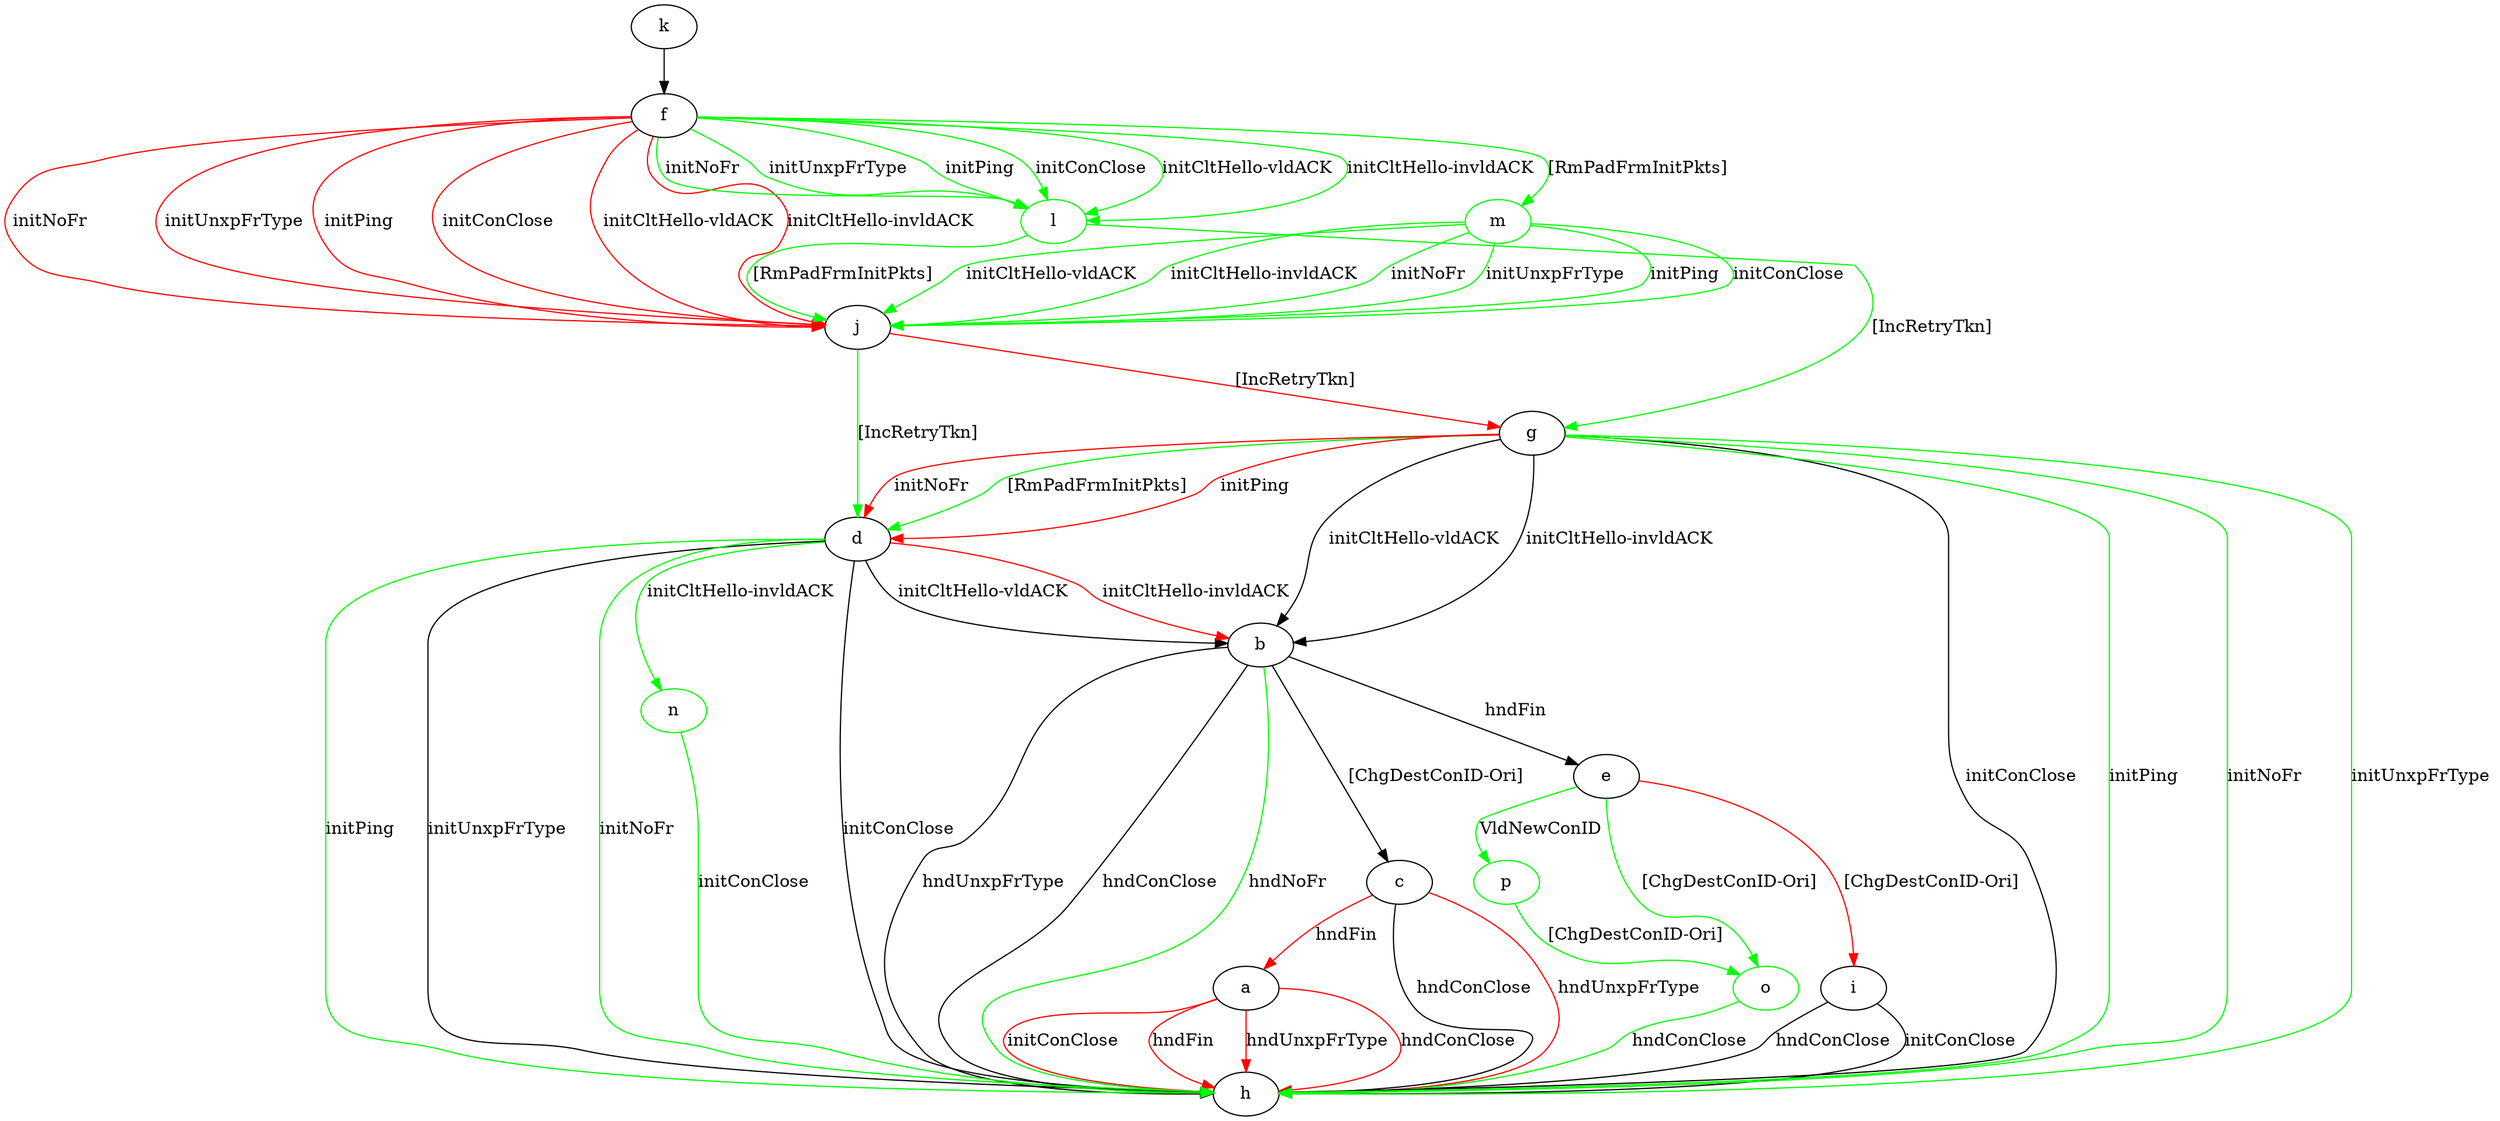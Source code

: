 digraph "" {
	a -> h	[key=0,
		color=red,
		label="initConClose "];
	a -> h	[key=1,
		color=red,
		label="hndFin "];
	a -> h	[key=2,
		color=red,
		label="hndUnxpFrType "];
	a -> h	[key=3,
		color=red,
		label="hndConClose "];
	b -> c	[key=0,
		label="[ChgDestConID-Ori] "];
	b -> e	[key=0,
		label="hndFin "];
	b -> h	[key=0,
		label="hndUnxpFrType "];
	b -> h	[key=1,
		label="hndConClose "];
	b -> h	[key=2,
		color=green,
		label="hndNoFr "];
	c -> a	[key=0,
		color=red,
		label="hndFin "];
	c -> h	[key=0,
		label="hndConClose "];
	c -> h	[key=1,
		color=red,
		label="hndUnxpFrType "];
	d -> b	[key=0,
		label="initCltHello-vldACK "];
	d -> b	[key=1,
		color=red,
		label="initCltHello-invldACK "];
	d -> h	[key=0,
		label="initConClose "];
	d -> h	[key=1,
		label="initUnxpFrType "];
	d -> h	[key=2,
		color=green,
		label="initPing "];
	d -> h	[key=3,
		color=green,
		label="initNoFr "];
	n	[color=green];
	d -> n	[key=0,
		color=green,
		label="initCltHello-invldACK "];
	e -> i	[key=0,
		color=red,
		label="[ChgDestConID-Ori] "];
	o	[color=green];
	e -> o	[key=0,
		color=green,
		label="[ChgDestConID-Ori] "];
	p	[color=green];
	e -> p	[key=0,
		color=green,
		label="VldNewConID "];
	f -> j	[key=0,
		color=red,
		label="initPing "];
	f -> j	[key=1,
		color=red,
		label="initConClose "];
	f -> j	[key=2,
		color=red,
		label="initCltHello-vldACK "];
	f -> j	[key=3,
		color=red,
		label="initCltHello-invldACK "];
	f -> j	[key=4,
		color=red,
		label="initNoFr "];
	f -> j	[key=5,
		color=red,
		label="initUnxpFrType "];
	l	[color=green];
	f -> l	[key=0,
		color=green,
		label="initPing "];
	f -> l	[key=1,
		color=green,
		label="initConClose "];
	f -> l	[key=2,
		color=green,
		label="initCltHello-vldACK "];
	f -> l	[key=3,
		color=green,
		label="initCltHello-invldACK "];
	f -> l	[key=4,
		color=green,
		label="initNoFr "];
	f -> l	[key=5,
		color=green,
		label="initUnxpFrType "];
	m	[color=green];
	f -> m	[key=0,
		color=green,
		label="[RmPadFrmInitPkts] "];
	g -> b	[key=0,
		label="initCltHello-vldACK "];
	g -> b	[key=1,
		label="initCltHello-invldACK "];
	g -> d	[key=0,
		color=green,
		label="[RmPadFrmInitPkts] "];
	g -> d	[key=1,
		color=red,
		label="initPing "];
	g -> d	[key=2,
		color=red,
		label="initNoFr "];
	g -> h	[key=0,
		label="initConClose "];
	g -> h	[key=1,
		color=green,
		label="initPing "];
	g -> h	[key=2,
		color=green,
		label="initNoFr "];
	g -> h	[key=3,
		color=green,
		label="initUnxpFrType "];
	i -> h	[key=0,
		label="initConClose "];
	i -> h	[key=1,
		label="hndConClose "];
	j -> d	[key=0,
		color=green,
		label="[IncRetryTkn] "];
	j -> g	[key=0,
		color=red,
		label="[IncRetryTkn] "];
	k -> f	[key=0];
	l -> g	[key=0,
		color=green,
		label="[IncRetryTkn] "];
	l -> j	[key=0,
		color=green,
		label="[RmPadFrmInitPkts] "];
	m -> j	[key=0,
		color=green,
		label="initPing "];
	m -> j	[key=1,
		color=green,
		label="initConClose "];
	m -> j	[key=2,
		color=green,
		label="initCltHello-vldACK "];
	m -> j	[key=3,
		color=green,
		label="initCltHello-invldACK "];
	m -> j	[key=4,
		color=green,
		label="initNoFr "];
	m -> j	[key=5,
		color=green,
		label="initUnxpFrType "];
	n -> h	[key=0,
		color=green,
		label="initConClose "];
	o -> h	[key=0,
		color=green,
		label="hndConClose "];
	p -> o	[key=0,
		color=green,
		label="[ChgDestConID-Ori] "];
}
